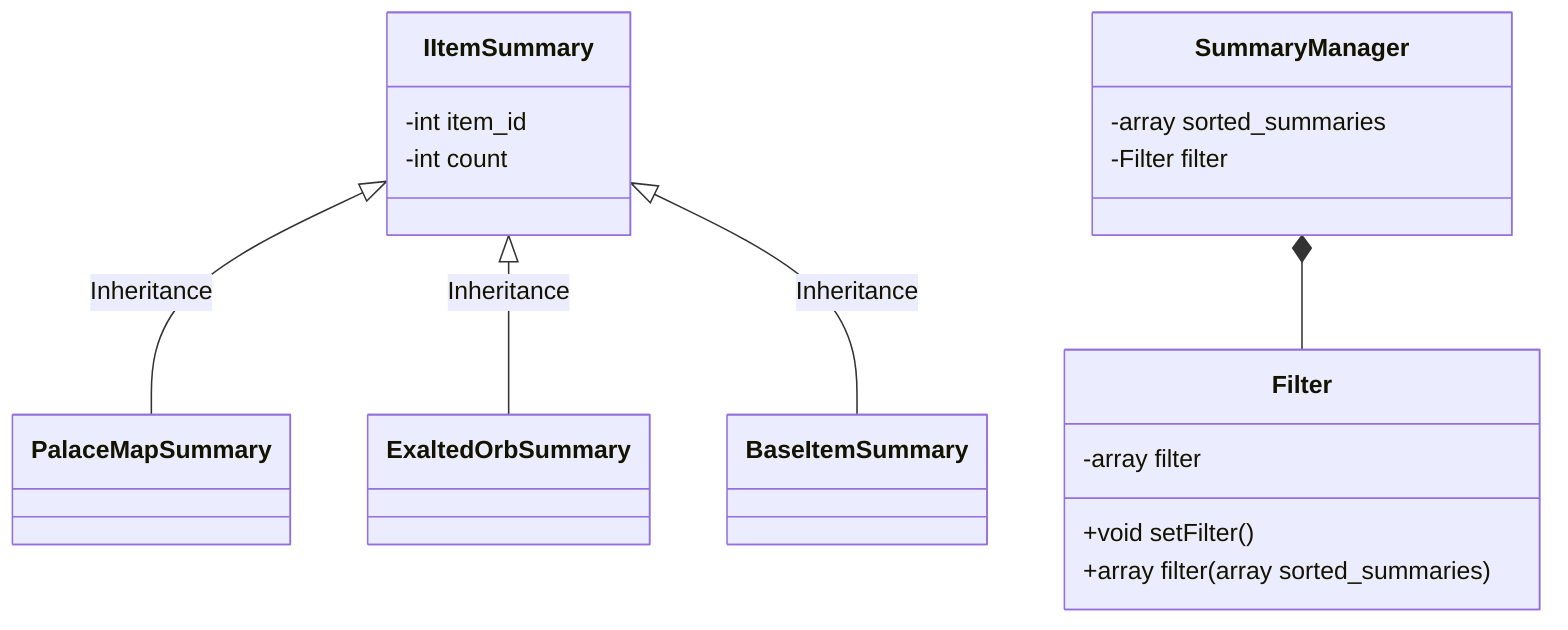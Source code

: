 classDiagram
    IItemSummary <|-- PalaceMapSummary: Inheritance
    IItemSummary <|-- ExaltedOrbSummary: Inheritance
    IItemSummary <|-- BaseItemSummary: Inheritance
    SummaryManager *-- Filter

    class IItemSummary {
        -int item_id
        -int count
    }

    class Filter {
        -array filter
        +void setFilter()
        +array filter(array sorted_summaries)
    }

    class SummaryManager {
        -array sorted_summaries
        -Filter filter
    }